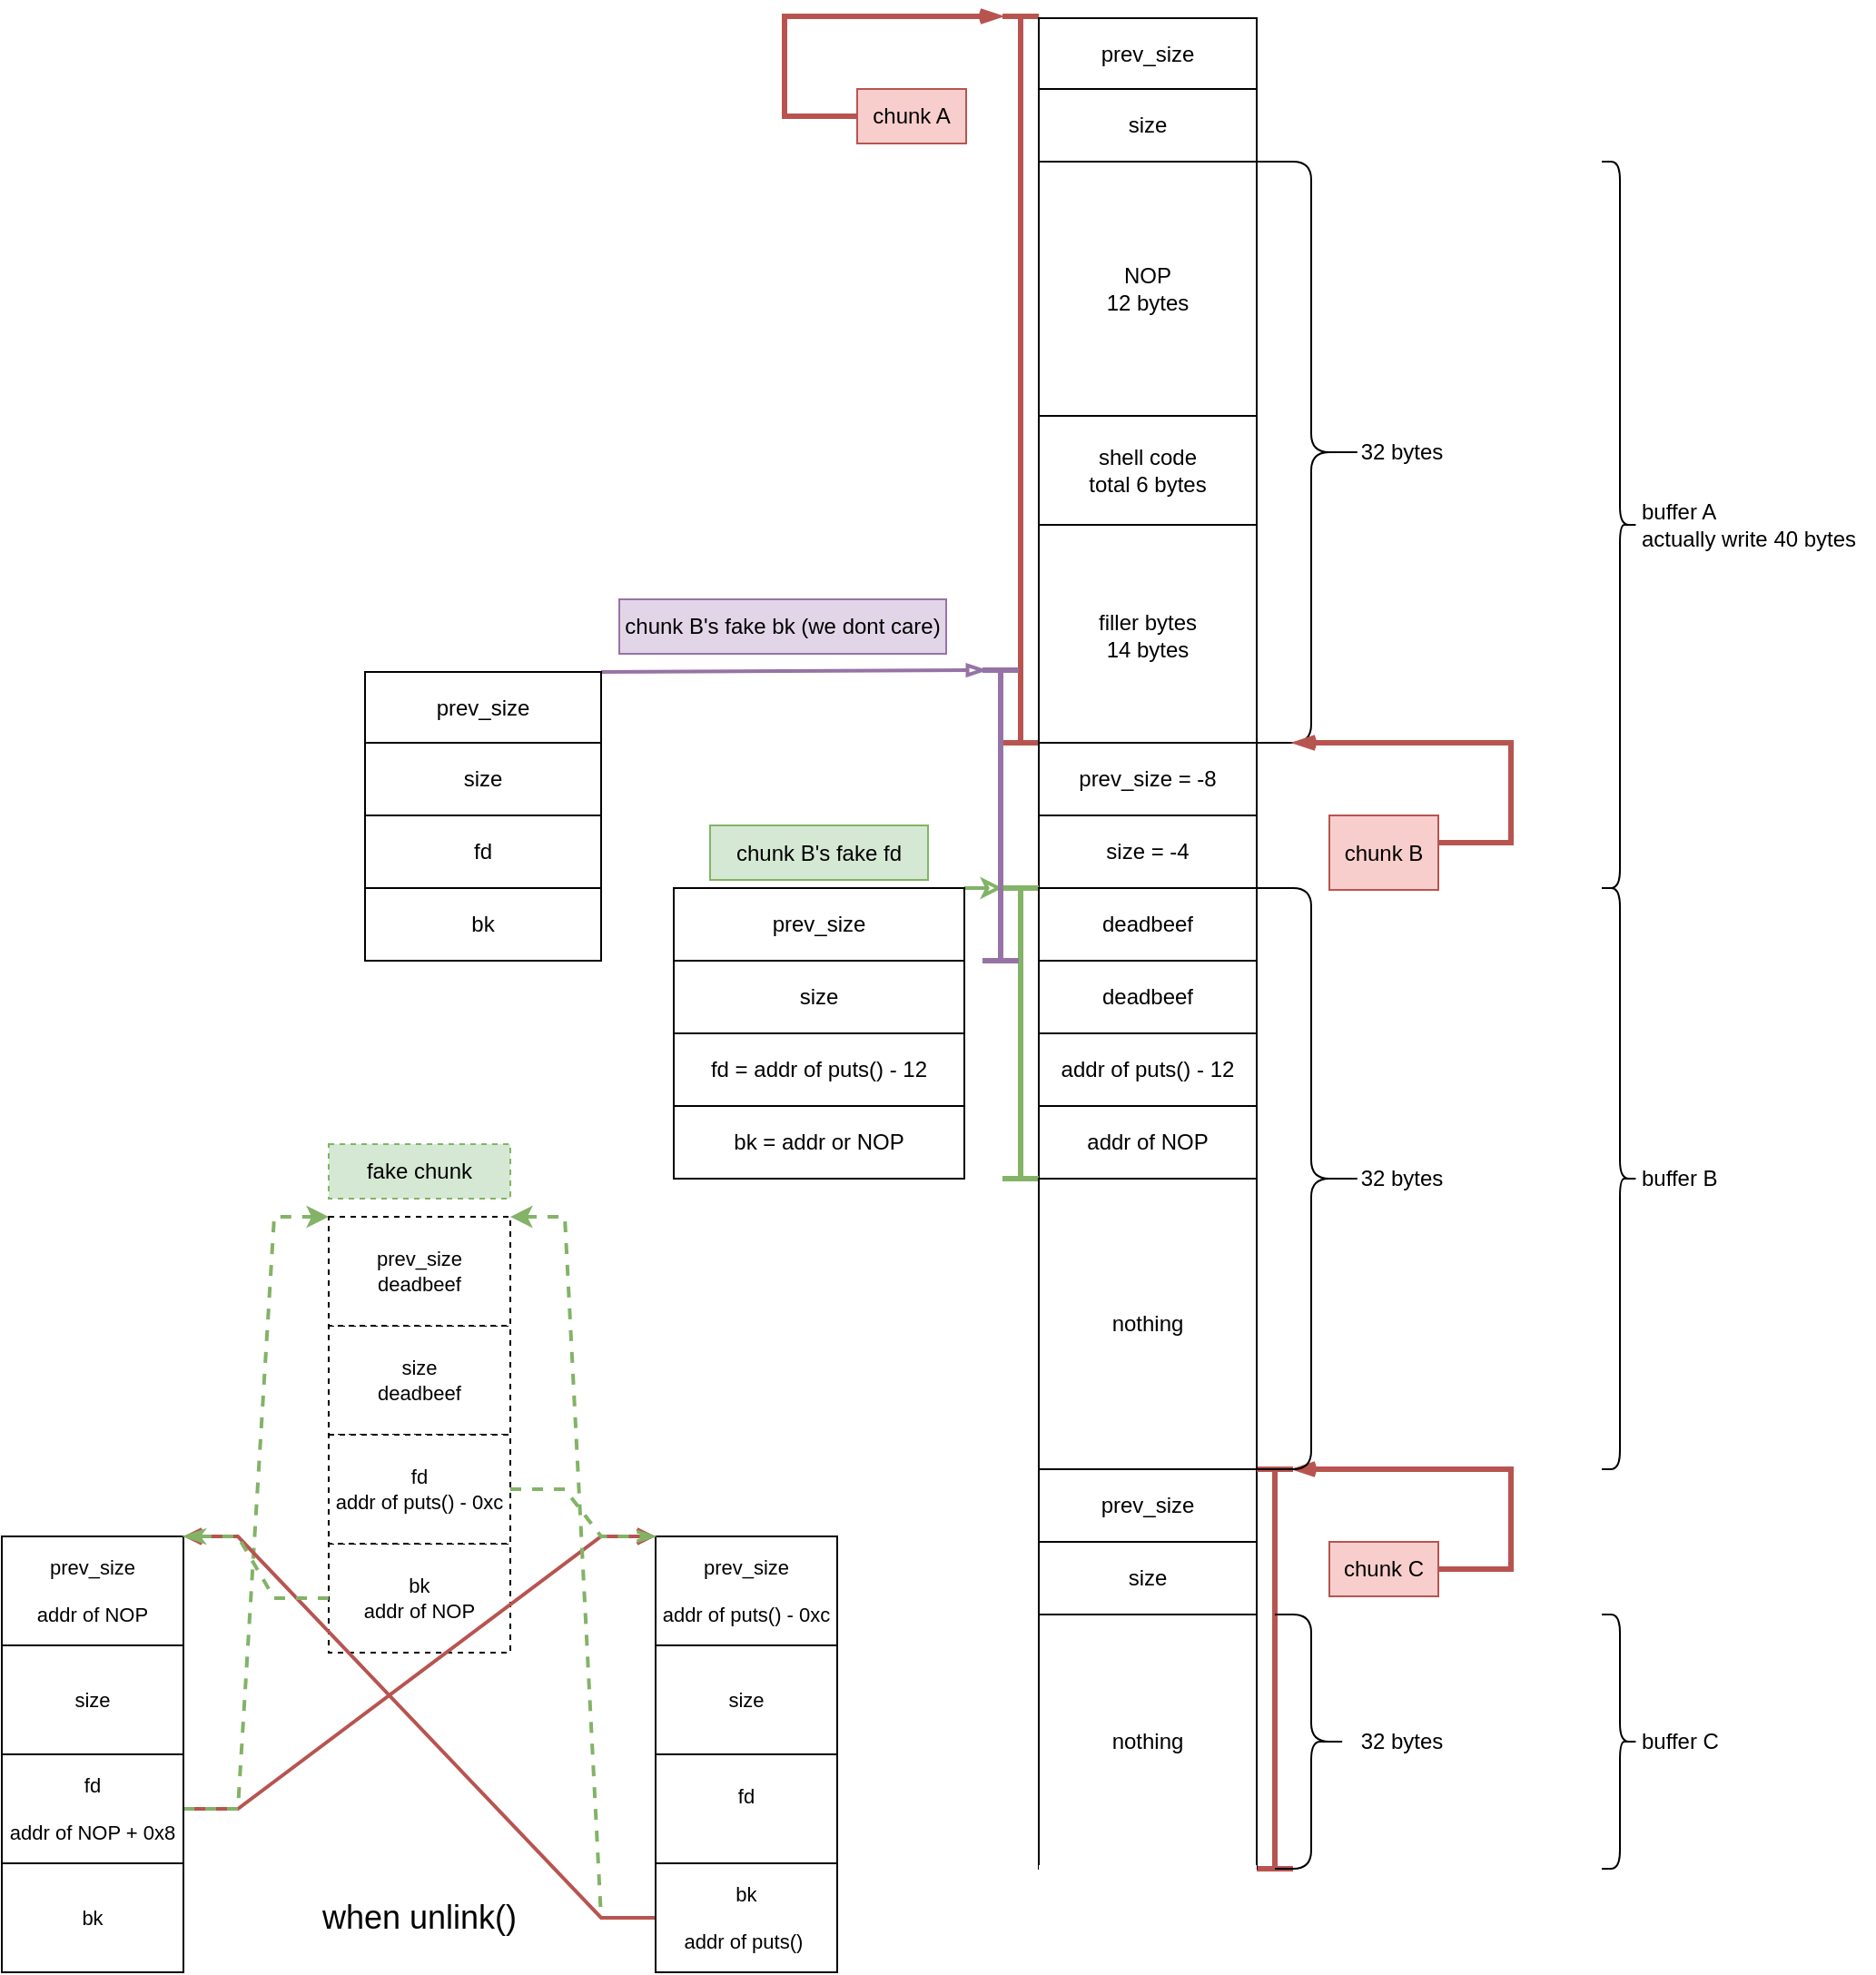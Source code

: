<mxfile version="17.4.6" pages="2"><diagram id="9m9pWsRvkve3vRoIh5zU" name="Page-1"><mxGraphModel dx="2012" dy="706" grid="1" gridSize="10" guides="1" tooltips="1" connect="1" arrows="1" fold="1" page="1" pageScale="1" pageWidth="413" pageHeight="583" math="0" shadow="0"><root><mxCell id="0"/><mxCell id="1" parent="0"/><mxCell id="pYeIaK-XiHrnyq0rJCNi-112" value="bk = addr or NOP" style="rounded=0;whiteSpace=wrap;html=1;" parent="1" vertex="1"><mxGeometry x="-360" y="639" width="160" height="40" as="geometry"/></mxCell><mxCell id="pYeIaK-XiHrnyq0rJCNi-107" value="size" style="rounded=0;whiteSpace=wrap;html=1;" parent="1" vertex="1"><mxGeometry x="-360" y="559" width="160" height="40" as="geometry"/></mxCell><mxCell id="pYeIaK-XiHrnyq0rJCNi-108" value="fd = addr of puts() - 12" style="rounded=0;whiteSpace=wrap;html=1;" parent="1" vertex="1"><mxGeometry x="-360" y="599" width="160" height="40" as="geometry"/></mxCell><mxCell id="pYeIaK-XiHrnyq0rJCNi-86" value="" style="shape=crossbar;whiteSpace=wrap;html=1;rounded=1;direction=south;strokeWidth=3;fillColor=#f8cecc;strokeColor=#b85450;" parent="1" vertex="1"><mxGeometry x="-179" y="39" width="20" height="400" as="geometry"/></mxCell><mxCell id="pYeIaK-XiHrnyq0rJCNi-25" value="size = -4" style="rounded=0;whiteSpace=wrap;html=1;" parent="1" vertex="1"><mxGeometry x="-159" y="479" width="120" height="40" as="geometry"/></mxCell><mxCell id="pYeIaK-XiHrnyq0rJCNi-27" value="addr&amp;nbsp;of puts() - 12" style="rounded=0;whiteSpace=wrap;html=1;" parent="1" vertex="1"><mxGeometry x="-159" y="599" width="120" height="40" as="geometry"/></mxCell><mxCell id="pYeIaK-XiHrnyq0rJCNi-28" value="addr of NOP" style="rounded=0;whiteSpace=wrap;html=1;" parent="1" vertex="1"><mxGeometry x="-159" y="639" width="120" height="40" as="geometry"/></mxCell><mxCell id="pYeIaK-XiHrnyq0rJCNi-33" value="prev_size" style="rounded=0;whiteSpace=wrap;html=1;" parent="1" vertex="1"><mxGeometry x="-159" y="40" width="120" height="39" as="geometry"/></mxCell><mxCell id="pYeIaK-XiHrnyq0rJCNi-34" value="size" style="rounded=0;whiteSpace=wrap;html=1;" parent="1" vertex="1"><mxGeometry x="-159" y="79" width="120" height="40" as="geometry"/></mxCell><mxCell id="pYeIaK-XiHrnyq0rJCNi-35" value="NOP&lt;br&gt;12 bytes" style="rounded=0;whiteSpace=wrap;html=1;" parent="1" vertex="1"><mxGeometry x="-159" y="119" width="120" height="140" as="geometry"/></mxCell><mxCell id="pYeIaK-XiHrnyq0rJCNi-36" value="shell code&lt;br&gt;total 6 bytes" style="rounded=0;whiteSpace=wrap;html=1;" parent="1" vertex="1"><mxGeometry x="-159" y="259" width="120" height="60" as="geometry"/></mxCell><mxCell id="pYeIaK-XiHrnyq0rJCNi-37" value="filler bytes&lt;br&gt;14 bytes" style="rounded=0;whiteSpace=wrap;html=1;" parent="1" vertex="1"><mxGeometry x="-159" y="319" width="120" height="121" as="geometry"/></mxCell><mxCell id="pYeIaK-XiHrnyq0rJCNi-41" value="" style="shape=curlyBracket;whiteSpace=wrap;html=1;rounded=1;flipV=0;flipH=1;" parent="1" vertex="1"><mxGeometry x="-39" y="119" width="60" height="320" as="geometry"/></mxCell><mxCell id="pYeIaK-XiHrnyq0rJCNi-42" value="32 bytes" style="text;html=1;strokeColor=none;fillColor=none;align=center;verticalAlign=middle;whiteSpace=wrap;rounded=0;" parent="1" vertex="1"><mxGeometry x="11" y="264" width="60" height="30" as="geometry"/></mxCell><mxCell id="pYeIaK-XiHrnyq0rJCNi-48" value="prev_size" style="rounded=0;whiteSpace=wrap;html=1;" parent="1" vertex="1"><mxGeometry x="-159" y="839" width="120" height="40" as="geometry"/></mxCell><mxCell id="pYeIaK-XiHrnyq0rJCNi-49" value="size" style="rounded=0;whiteSpace=wrap;html=1;" parent="1" vertex="1"><mxGeometry x="-159" y="879" width="120" height="40" as="geometry"/></mxCell><mxCell id="pYeIaK-XiHrnyq0rJCNi-62" value="chunk A" style="text;html=1;strokeColor=#b85450;fillColor=#f8cecc;align=center;verticalAlign=middle;whiteSpace=wrap;rounded=0;" parent="1" vertex="1"><mxGeometry x="-259" y="79" width="60" height="30" as="geometry"/></mxCell><mxCell id="pYeIaK-XiHrnyq0rJCNi-76" value="prev_size = -8" style="rounded=0;whiteSpace=wrap;html=1;" parent="1" vertex="1"><mxGeometry x="-159" y="439" width="120" height="40" as="geometry"/></mxCell><mxCell id="pYeIaK-XiHrnyq0rJCNi-121" value="" style="shape=crossbar;whiteSpace=wrap;html=1;rounded=1;direction=south;strokeWidth=3;fillColor=#f8cecc;strokeColor=#b85450;" parent="1" vertex="1"><mxGeometry x="-39" y="839" width="20" height="220" as="geometry"/></mxCell><mxCell id="pYeIaK-XiHrnyq0rJCNi-258" style="edgeStyle=none;rounded=0;orthogonalLoop=1;jettySize=auto;html=1;exitX=1;exitY=0;exitDx=0;exitDy=0;entryX=0;entryY=1;entryDx=0;entryDy=0;entryPerimeter=0;fontSize=15;endArrow=classic;endFill=0;strokeColor=#82b366;strokeWidth=2;fillColor=#d5e8d4;" parent="1" source="pYeIaK-XiHrnyq0rJCNi-111" target="pYeIaK-XiHrnyq0rJCNi-91" edge="1"><mxGeometry relative="1" as="geometry"/></mxCell><mxCell id="pYeIaK-XiHrnyq0rJCNi-111" value="prev_size" style="rounded=0;whiteSpace=wrap;html=1;" parent="1" vertex="1"><mxGeometry x="-360" y="519" width="160" height="40" as="geometry"/></mxCell><mxCell id="pYeIaK-XiHrnyq0rJCNi-150" style="edgeStyle=orthogonalEdgeStyle;rounded=0;orthogonalLoop=1;jettySize=auto;html=1;endArrow=openThin;endFill=0;strokeWidth=3;exitX=0;exitY=0.5;exitDx=0;exitDy=0;fillColor=#f8cecc;strokeColor=#b85450;" parent="1" source="pYeIaK-XiHrnyq0rJCNi-62" edge="1"><mxGeometry relative="1" as="geometry"><mxPoint x="-259" y="104" as="sourcePoint"/><mxPoint x="-179" y="39" as="targetPoint"/><Array as="points"><mxPoint x="-299" y="94"/><mxPoint x="-299" y="39"/></Array></mxGeometry></mxCell><mxCell id="pYeIaK-XiHrnyq0rJCNi-154" value="chunk C" style="text;html=1;strokeColor=#b85450;fillColor=#f8cecc;align=center;verticalAlign=middle;whiteSpace=wrap;rounded=0;" parent="1" vertex="1"><mxGeometry x="1" y="879" width="60" height="30" as="geometry"/></mxCell><mxCell id="pYeIaK-XiHrnyq0rJCNi-162" value="chunk B" style="text;html=1;strokeColor=#b85450;fillColor=#f8cecc;align=center;verticalAlign=middle;whiteSpace=wrap;rounded=0;" parent="1" vertex="1"><mxGeometry x="1" y="479" width="60" height="41" as="geometry"/></mxCell><mxCell id="pYeIaK-XiHrnyq0rJCNi-165" style="edgeStyle=orthogonalEdgeStyle;rounded=0;orthogonalLoop=1;jettySize=auto;html=1;endArrow=openThin;endFill=0;strokeWidth=3;exitX=0;exitY=0.5;exitDx=0;exitDy=0;fillColor=#f8cecc;strokeColor=#b85450;" parent="1" edge="1"><mxGeometry relative="1" as="geometry"><mxPoint x="61.0" y="494" as="sourcePoint"/><mxPoint x="-19.0" y="439" as="targetPoint"/><Array as="points"><mxPoint x="101" y="494"/><mxPoint x="101" y="439"/></Array></mxGeometry></mxCell><mxCell id="pYeIaK-XiHrnyq0rJCNi-166" style="edgeStyle=orthogonalEdgeStyle;rounded=0;orthogonalLoop=1;jettySize=auto;html=1;endArrow=openThin;endFill=0;strokeWidth=3;exitX=0;exitY=0.5;exitDx=0;exitDy=0;fillColor=#f8cecc;strokeColor=#b85450;" parent="1" edge="1"><mxGeometry relative="1" as="geometry"><mxPoint x="61.0" y="894" as="sourcePoint"/><mxPoint x="-19.0" y="839" as="targetPoint"/><Array as="points"><mxPoint x="101" y="894"/><mxPoint x="101" y="839"/></Array></mxGeometry></mxCell><mxCell id="pYeIaK-XiHrnyq0rJCNi-91" value="" style="shape=crossbar;whiteSpace=wrap;html=1;rounded=1;direction=south;strokeWidth=3;fillColor=#d5e8d4;strokeColor=#82b366;" parent="1" vertex="1"><mxGeometry x="-179" y="519" width="20" height="160" as="geometry"/></mxCell><mxCell id="pYeIaK-XiHrnyq0rJCNi-188" value="" style="shape=curlyBracket;whiteSpace=wrap;html=1;rounded=1;flipH=1;strokeWidth=1;fillColor=none;" parent="1" vertex="1"><mxGeometry x="151" y="119" width="20" height="400" as="geometry"/></mxCell><mxCell id="pYeIaK-XiHrnyq0rJCNi-189" value="buffer A&amp;nbsp;&lt;br&gt;actually write 40 bytes" style="text;html=1;strokeColor=none;fillColor=none;align=left;verticalAlign=middle;whiteSpace=wrap;rounded=0;" parent="1" vertex="1"><mxGeometry x="171" y="304" width="130" height="30" as="geometry"/></mxCell><mxCell id="pYeIaK-XiHrnyq0rJCNi-190" value="" style="shape=curlyBracket;whiteSpace=wrap;html=1;rounded=1;flipH=1;strokeWidth=1;fillColor=none;" parent="1" vertex="1"><mxGeometry x="151" y="519" width="20" height="320" as="geometry"/></mxCell><mxCell id="pYeIaK-XiHrnyq0rJCNi-191" value="nothing" style="rounded=0;whiteSpace=wrap;html=1;strokeWidth=1;fillColor=none;" parent="1" vertex="1"><mxGeometry x="-159" y="679" width="120" height="160" as="geometry"/></mxCell><mxCell id="pYeIaK-XiHrnyq0rJCNi-193" value="nothing" style="rounded=0;whiteSpace=wrap;html=1;strokeWidth=1;fillColor=none;" parent="1" vertex="1"><mxGeometry x="-159" y="919" width="120" height="140" as="geometry"/></mxCell><mxCell id="pYeIaK-XiHrnyq0rJCNi-194" value="" style="endArrow=none;html=1;rounded=0;strokeWidth=4;strokeColor=#FFFFFF;" parent="1" edge="1"><mxGeometry width="50" height="50" relative="1" as="geometry"><mxPoint x="-159" y="1059" as="sourcePoint"/><mxPoint x="-39" y="1059" as="targetPoint"/></mxGeometry></mxCell><mxCell id="pYeIaK-XiHrnyq0rJCNi-196" value="" style="shape=curlyBracket;whiteSpace=wrap;html=1;rounded=1;flipV=0;flipH=1;" parent="1" vertex="1"><mxGeometry x="-39" y="519" width="60" height="320" as="geometry"/></mxCell><mxCell id="pYeIaK-XiHrnyq0rJCNi-197" value="32 bytes" style="text;html=1;strokeColor=none;fillColor=none;align=center;verticalAlign=middle;whiteSpace=wrap;rounded=0;" parent="1" vertex="1"><mxGeometry x="11" y="664" width="60" height="30" as="geometry"/></mxCell><mxCell id="pYeIaK-XiHrnyq0rJCNi-199" value="buffer B" style="text;html=1;strokeColor=none;fillColor=none;align=left;verticalAlign=middle;whiteSpace=wrap;rounded=0;" parent="1" vertex="1"><mxGeometry x="171" y="664" width="60" height="30" as="geometry"/></mxCell><mxCell id="pYeIaK-XiHrnyq0rJCNi-200" value="" style="shape=curlyBracket;whiteSpace=wrap;html=1;rounded=1;flipH=1;strokeWidth=1;fillColor=none;" parent="1" vertex="1"><mxGeometry x="151" y="919" width="20" height="140" as="geometry"/></mxCell><mxCell id="pYeIaK-XiHrnyq0rJCNi-201" value="buffer C" style="text;html=1;strokeColor=none;fillColor=none;align=left;verticalAlign=middle;whiteSpace=wrap;rounded=0;" parent="1" vertex="1"><mxGeometry x="171" y="974" width="60" height="30" as="geometry"/></mxCell><mxCell id="pYeIaK-XiHrnyq0rJCNi-202" value="" style="shape=curlyBracket;whiteSpace=wrap;html=1;rounded=1;flipV=0;flipH=1;" parent="1" vertex="1"><mxGeometry x="-29" y="919" width="40" height="140" as="geometry"/></mxCell><mxCell id="pYeIaK-XiHrnyq0rJCNi-203" value="32 bytes" style="text;html=1;strokeColor=none;fillColor=none;align=center;verticalAlign=middle;whiteSpace=wrap;rounded=0;" parent="1" vertex="1"><mxGeometry x="11" y="974" width="60" height="30" as="geometry"/></mxCell><mxCell id="5ZxE1lG1ElRnpCLZUP2i-3" value="bk&lt;br style=&quot;font-size: 11px&quot;&gt;addr of NOP" style="rounded=0;whiteSpace=wrap;html=1;dashed=1;fontSize=11;" parent="1" vertex="1"><mxGeometry x="-550" y="880" width="100" height="60" as="geometry"/></mxCell><mxCell id="5ZxE1lG1ElRnpCLZUP2i-4" value="size&lt;br style=&quot;font-size: 11px&quot;&gt;deadbeef" style="rounded=0;whiteSpace=wrap;html=1;dashed=1;fontSize=11;" parent="1" vertex="1"><mxGeometry x="-550" y="760" width="100" height="60" as="geometry"/></mxCell><mxCell id="5ZxE1lG1ElRnpCLZUP2i-5" value="fd&lt;br style=&quot;font-size: 11px&quot;&gt;addr of puts() - 0xc" style="rounded=0;whiteSpace=wrap;html=1;dashed=1;fontSize=11;" parent="1" vertex="1"><mxGeometry x="-550" y="820" width="100" height="60" as="geometry"/></mxCell><mxCell id="5ZxE1lG1ElRnpCLZUP2i-6" value="prev_size&lt;br style=&quot;font-size: 11px&quot;&gt;deadbeef" style="rounded=0;whiteSpace=wrap;html=1;dashed=1;fontSize=11;" parent="1" vertex="1"><mxGeometry x="-550" y="700" width="100" height="60" as="geometry"/></mxCell><mxCell id="5ZxE1lG1ElRnpCLZUP2i-7" value="fake chunk" style="text;html=1;strokeColor=#82b366;fillColor=#d5e8d4;align=center;verticalAlign=middle;whiteSpace=wrap;rounded=0;dashed=1;" parent="1" vertex="1"><mxGeometry x="-550" y="660" width="100" height="30" as="geometry"/></mxCell><mxCell id="5ZxE1lG1ElRnpCLZUP2i-17" value="bk" style="rounded=0;whiteSpace=wrap;html=1;fontSize=11;" parent="1" vertex="1"><mxGeometry x="-730" y="1056" width="100" height="60" as="geometry"/></mxCell><mxCell id="5ZxE1lG1ElRnpCLZUP2i-18" value="size" style="rounded=0;whiteSpace=wrap;html=1;fontSize=11;" parent="1" vertex="1"><mxGeometry x="-730" y="936" width="100" height="60" as="geometry"/></mxCell><mxCell id="PRvdS5CKyoLjTDOZ2e4h-7" style="edgeStyle=entityRelationEdgeStyle;rounded=0;orthogonalLoop=1;jettySize=auto;html=1;exitX=1;exitY=0.5;exitDx=0;exitDy=0;entryX=0;entryY=0;entryDx=0;entryDy=0;fillColor=#f8cecc;strokeColor=#b85450;strokeWidth=2;fontSize=11;endArrow=open;endFill=0;" parent="1" source="5ZxE1lG1ElRnpCLZUP2i-19" target="PRvdS5CKyoLjTDOZ2e4h-4" edge="1"><mxGeometry relative="1" as="geometry"/></mxCell><mxCell id="PRvdS5CKyoLjTDOZ2e4h-11" style="edgeStyle=entityRelationEdgeStyle;rounded=0;orthogonalLoop=1;jettySize=auto;html=1;exitX=1;exitY=0.5;exitDx=0;exitDy=0;entryX=0;entryY=0;entryDx=0;entryDy=0;dashed=1;fillColor=#d5e8d4;strokeColor=#82b366;strokeWidth=2;" parent="1" source="5ZxE1lG1ElRnpCLZUP2i-19" target="5ZxE1lG1ElRnpCLZUP2i-6" edge="1"><mxGeometry relative="1" as="geometry"/></mxCell><mxCell id="5ZxE1lG1ElRnpCLZUP2i-19" value="fd&lt;br style=&quot;font-size: 11px&quot;&gt;&lt;br style=&quot;font-size: 11px&quot;&gt;addr of NOP + 0x8" style="rounded=0;whiteSpace=wrap;html=1;fontSize=11;" parent="1" vertex="1"><mxGeometry x="-730" y="996" width="100" height="60" as="geometry"/></mxCell><mxCell id="5ZxE1lG1ElRnpCLZUP2i-32" value="deadbeef" style="rounded=0;whiteSpace=wrap;html=1;" parent="1" vertex="1"><mxGeometry x="-159" y="519" width="120" height="40" as="geometry"/></mxCell><mxCell id="5ZxE1lG1ElRnpCLZUP2i-33" value="deadbeef" style="rounded=0;whiteSpace=wrap;html=1;" parent="1" vertex="1"><mxGeometry x="-159" y="559" width="120" height="40" as="geometry"/></mxCell><mxCell id="5ZxE1lG1ElRnpCLZUP2i-71" value="" style="shape=crossbar;whiteSpace=wrap;html=1;rounded=1;direction=south;strokeWidth=3;fillColor=#e1d5e7;strokeColor=#9673a6;" parent="1" vertex="1"><mxGeometry x="-190" y="399" width="20" height="160" as="geometry"/></mxCell><mxCell id="5ZxE1lG1ElRnpCLZUP2i-72" value="chunk B's fake bk (we dont care)" style="text;html=1;strokeColor=#9673a6;fillColor=#e1d5e7;align=center;verticalAlign=middle;whiteSpace=wrap;rounded=0;" parent="1" vertex="1"><mxGeometry x="-390" y="360" width="180" height="30" as="geometry"/></mxCell><mxCell id="5ZxE1lG1ElRnpCLZUP2i-73" style="edgeStyle=none;rounded=0;orthogonalLoop=1;jettySize=auto;html=1;exitX=1;exitY=0;exitDx=0;exitDy=0;fontSize=15;endArrow=blockThin;endFill=0;strokeColor=#9673a6;strokeWidth=2;fillColor=#e1d5e7;entryX=0;entryY=1;entryDx=0;entryDy=0;entryPerimeter=0;" parent="1" source="5ZxE1lG1ElRnpCLZUP2i-77" edge="1"><mxGeometry relative="1" as="geometry"><mxPoint x="-398" y="399" as="sourcePoint"/><mxPoint x="-188" y="399" as="targetPoint"/></mxGeometry></mxCell><mxCell id="5ZxE1lG1ElRnpCLZUP2i-74" value="bk" style="rounded=0;whiteSpace=wrap;html=1;" parent="1" vertex="1"><mxGeometry x="-530" y="519" width="130" height="40" as="geometry"/></mxCell><mxCell id="5ZxE1lG1ElRnpCLZUP2i-75" value="size" style="rounded=0;whiteSpace=wrap;html=1;" parent="1" vertex="1"><mxGeometry x="-530" y="439" width="130" height="40" as="geometry"/></mxCell><mxCell id="5ZxE1lG1ElRnpCLZUP2i-76" value="fd" style="rounded=0;whiteSpace=wrap;html=1;" parent="1" vertex="1"><mxGeometry x="-530" y="479" width="130" height="40" as="geometry"/></mxCell><mxCell id="5ZxE1lG1ElRnpCLZUP2i-77" value="prev_size" style="rounded=0;whiteSpace=wrap;html=1;" parent="1" vertex="1"><mxGeometry x="-530" y="400" width="130" height="39" as="geometry"/></mxCell><mxCell id="5ZxE1lG1ElRnpCLZUP2i-78" value="chunk B's fake fd" style="text;html=1;strokeColor=#82b366;fillColor=#d5e8d4;align=center;verticalAlign=middle;whiteSpace=wrap;rounded=0;" parent="1" vertex="1"><mxGeometry x="-340" y="484.5" width="120" height="30" as="geometry"/></mxCell><mxCell id="PRvdS5CKyoLjTDOZ2e4h-14" style="edgeStyle=entityRelationEdgeStyle;rounded=0;orthogonalLoop=1;jettySize=auto;html=1;exitX=0;exitY=0.5;exitDx=0;exitDy=0;entryX=1;entryY=0;entryDx=0;entryDy=0;dashed=1;fillColor=#d5e8d4;strokeColor=#82b366;strokeWidth=2;" parent="1" source="PRvdS5CKyoLjTDOZ2e4h-1" target="5ZxE1lG1ElRnpCLZUP2i-6" edge="1"><mxGeometry relative="1" as="geometry"/></mxCell><mxCell id="PRvdS5CKyoLjTDOZ2e4h-15" style="edgeStyle=entityRelationEdgeStyle;rounded=0;orthogonalLoop=1;jettySize=auto;html=1;exitX=0;exitY=0.5;exitDx=0;exitDy=0;entryX=1;entryY=0;entryDx=0;entryDy=0;fillColor=#f8cecc;strokeColor=#b85450;strokeWidth=2;fontSize=11;endArrow=open;endFill=0;" parent="1" source="PRvdS5CKyoLjTDOZ2e4h-1" target="PRvdS5CKyoLjTDOZ2e4h-5" edge="1"><mxGeometry relative="1" as="geometry"/></mxCell><mxCell id="PRvdS5CKyoLjTDOZ2e4h-1" value="bk&lt;br&gt;&lt;br&gt;addr of puts()&amp;nbsp;" style="rounded=0;whiteSpace=wrap;html=1;fontSize=11;" parent="1" vertex="1"><mxGeometry x="-370" y="1056" width="100" height="60" as="geometry"/></mxCell><mxCell id="PRvdS5CKyoLjTDOZ2e4h-2" value="size" style="rounded=0;whiteSpace=wrap;html=1;fontSize=11;" parent="1" vertex="1"><mxGeometry x="-370" y="936" width="100" height="60" as="geometry"/></mxCell><mxCell id="PRvdS5CKyoLjTDOZ2e4h-3" value="fd&lt;br style=&quot;font-size: 11px;&quot;&gt;&lt;br style=&quot;font-size: 11px;&quot;&gt;" style="rounded=0;whiteSpace=wrap;html=1;fontSize=11;" parent="1" vertex="1"><mxGeometry x="-370" y="996" width="100" height="60" as="geometry"/></mxCell><mxCell id="PRvdS5CKyoLjTDOZ2e4h-4" value="prev_size&lt;br style=&quot;font-size: 11px;&quot;&gt;&lt;br style=&quot;font-size: 11px;&quot;&gt;addr of puts() - 0xc" style="rounded=0;whiteSpace=wrap;html=1;fontSize=11;" parent="1" vertex="1"><mxGeometry x="-370" y="876" width="100" height="60" as="geometry"/></mxCell><mxCell id="PRvdS5CKyoLjTDOZ2e4h-5" value="prev_size&lt;br style=&quot;font-size: 11px;&quot;&gt;&lt;br style=&quot;font-size: 11px;&quot;&gt;addr of NOP" style="rounded=0;whiteSpace=wrap;html=1;fontSize=11;" parent="1" vertex="1"><mxGeometry x="-730" y="876" width="100" height="60" as="geometry"/></mxCell><mxCell id="PRvdS5CKyoLjTDOZ2e4h-9" style="edgeStyle=entityRelationEdgeStyle;rounded=0;orthogonalLoop=1;jettySize=auto;html=1;exitX=0;exitY=0.5;exitDx=0;exitDy=0;entryX=1;entryY=0;entryDx=0;entryDy=0;fontSize=11;fillColor=#d5e8d4;strokeColor=#82b366;strokeWidth=2;dashed=1;endArrow=classicThin;endFill=1;" parent="1" source="5ZxE1lG1ElRnpCLZUP2i-3" target="PRvdS5CKyoLjTDOZ2e4h-5" edge="1"><mxGeometry relative="1" as="geometry"/></mxCell><mxCell id="PRvdS5CKyoLjTDOZ2e4h-12" style="edgeStyle=entityRelationEdgeStyle;rounded=0;orthogonalLoop=1;jettySize=auto;html=1;exitX=1;exitY=0.5;exitDx=0;exitDy=0;entryX=0;entryY=0;entryDx=0;entryDy=0;dashed=1;fontSize=11;fillColor=#d5e8d4;strokeColor=#82b366;strokeWidth=2;endArrow=openThin;endFill=0;" parent="1" source="5ZxE1lG1ElRnpCLZUP2i-5" target="PRvdS5CKyoLjTDOZ2e4h-4" edge="1"><mxGeometry relative="1" as="geometry"/></mxCell><mxCell id="PRvdS5CKyoLjTDOZ2e4h-16" value="when unlink()" style="text;html=1;strokeColor=none;fillColor=none;align=center;verticalAlign=middle;whiteSpace=wrap;rounded=0;dashed=1;fontSize=18;" parent="1" vertex="1"><mxGeometry x="-565" y="1071" width="130" height="30" as="geometry"/></mxCell></root></mxGraphModel></diagram><diagram id="Yspwrotni0tyzMKoO_N9" name="Page-2"><mxGraphModel dx="1186" dy="1289" grid="1" gridSize="10" guides="1" tooltips="1" connect="1" arrows="1" fold="1" page="1" pageScale="1" pageWidth="413" pageHeight="583" math="0" shadow="0"><root><mxCell id="0"/><mxCell id="1" parent="0"/><mxCell id="0WBwBi_cfhkE2bQIsW7t-39" value="" style="shape=curlyBracket;whiteSpace=wrap;html=1;rounded=1;flipH=1;fontSize=12;direction=north;fillColor=#dae8fc;strokeColor=#6c8ebf;strokeWidth=2;fontFamily=Verdana;" parent="1" vertex="1"><mxGeometry x="365" y="162" width="215" height="50" as="geometry"/></mxCell><mxCell id="0WBwBi_cfhkE2bQIsW7t-52" value="" style="rounded=0;whiteSpace=wrap;html=1;fontSize=14;strokeWidth=1;fillColor=#d5e8d4;strokeColor=#82b366;fontFamily=Verdana;" parent="1" vertex="1"><mxGeometry x="140" y="240" width="160" height="100" as="geometry"/></mxCell><mxCell id="9HTQS086OnwI19CgNo5d-1" value="prev_size&lt;br&gt;" style="rounded=0;whiteSpace=wrap;html=1;fontFamily=Verdana;" parent="1" vertex="1"><mxGeometry x="80" y="80" width="60" height="80" as="geometry"/></mxCell><mxCell id="34d0eVNFl81TpjWutXfh-1" value="size" style="rounded=0;whiteSpace=wrap;html=1;fontFamily=Verdana;" parent="1" vertex="1"><mxGeometry x="140" y="80" width="60" height="80" as="geometry"/></mxCell><mxCell id="34d0eVNFl81TpjWutXfh-2" value="shellcode&lt;br&gt;&lt;br&gt;6 bytes" style="rounded=0;whiteSpace=wrap;html=1;fontFamily=Verdana;" parent="1" vertex="1"><mxGeometry x="260" y="80" width="60" height="80" as="geometry"/></mxCell><mxCell id="34d0eVNFl81TpjWutXfh-5" value="filler bytes&lt;br&gt;&lt;br&gt;14 bytes" style="shape=partialRectangle;whiteSpace=wrap;html=1;top=0;bottom=0;fillColor=none;direction=south;dashed=1;fontFamily=Verdana;" parent="1" vertex="1"><mxGeometry x="320" y="80" width="80" height="80" as="geometry"/></mxCell><mxCell id="NvZMfKqbIiuxUj_3qRwL-1" value="prev_size&lt;br&gt;= -8&lt;br&gt;&lt;br&gt;4 bytes" style="rounded=0;whiteSpace=wrap;html=1;fontFamily=Verdana;" parent="1" vertex="1"><mxGeometry x="400" y="80" width="60" height="80" as="geometry"/></mxCell><mxCell id="NvZMfKqbIiuxUj_3qRwL-2" value="size&lt;br&gt;= -4&lt;br&gt;&lt;br&gt;4 bytes" style="rounded=0;whiteSpace=wrap;html=1;fontFamily=Verdana;" parent="1" vertex="1"><mxGeometry x="460" y="80" width="60" height="80" as="geometry"/></mxCell><mxCell id="0WBwBi_cfhkE2bQIsW7t-2" value="&lt;span style=&quot;&quot;&gt;addr&amp;nbsp;of puts() - 12&lt;br&gt;&lt;br&gt;4 bytes&lt;br&gt;&lt;/span&gt;" style="rounded=0;whiteSpace=wrap;html=1;fontFamily=Verdana;" parent="1" vertex="1"><mxGeometry x="640" y="80" width="60" height="80" as="geometry"/></mxCell><mxCell id="0WBwBi_cfhkE2bQIsW7t-3" value="&lt;font style=&quot;font-size: 12px&quot;&gt;&lt;font style=&quot;font-size: 12px&quot;&gt;addr&amp;nbsp;of&lt;/font&gt;&lt;br&gt;&lt;font style=&quot;font-size: 12px&quot;&gt;shellcode&lt;br&gt;&lt;/font&gt;&lt;/font&gt;&lt;font&gt;&lt;br&gt;4 bytes&lt;br&gt;&lt;/font&gt;" style="rounded=0;whiteSpace=wrap;html=1;fontFamily=Verdana;" parent="1" vertex="1"><mxGeometry x="700" y="80" width="60" height="80" as="geometry"/></mxCell><mxCell id="0WBwBi_cfhkE2bQIsW7t-9" value="real chunk A" style="rounded=0;whiteSpace=wrap;html=1;dashed=1;fillColor=#f8cecc;strokeColor=#b85450;fontFamily=Verdana;" parent="1" vertex="1"><mxGeometry x="230" y="20" width="80" height="30" as="geometry"/></mxCell><mxCell id="0WBwBi_cfhkE2bQIsW7t-12" value="real chunk B" style="rounded=0;whiteSpace=wrap;html=1;dashed=1;fillColor=#f8cecc;strokeColor=#b85450;fontFamily=Verdana;" parent="1" vertex="1"><mxGeometry x="580" y="20" width="80" height="30" as="geometry"/></mxCell><mxCell id="0WBwBi_cfhkE2bQIsW7t-13" value="" style="shape=curlyBracket;whiteSpace=wrap;html=1;rounded=1;flipH=1;direction=south;fillColor=#f8cecc;strokeColor=#b85450;strokeWidth=2;fontFamily=Verdana;" parent="1" vertex="1"><mxGeometry x="80" y="50" width="320" height="30" as="geometry"/></mxCell><mxCell id="0WBwBi_cfhkE2bQIsW7t-14" value="" style="shape=curlyBracket;whiteSpace=wrap;html=1;rounded=1;flipH=1;direction=south;strokeWidth=2;fillColor=#f8cecc;strokeColor=#b85450;fontFamily=Verdana;" parent="1" vertex="1"><mxGeometry x="400" y="50" width="440" height="30" as="geometry"/></mxCell><mxCell id="0WBwBi_cfhkE2bQIsW7t-15" value="" style="shape=curlyBracket;whiteSpace=wrap;html=1;rounded=1;flipH=1;rotation=-90;size=0.5;fillColor=#ffe6cc;strokeColor=#d79b00;fontFamily=Verdana;" parent="1" vertex="1"><mxGeometry x="290.63" y="-29.37" width="17.5" height="201.25" as="geometry"/></mxCell><mxCell id="0WBwBi_cfhkE2bQIsW7t-17" value="32 bytes" style="text;html=1;strokeColor=#d79b00;fillColor=#ffe6cc;align=center;verticalAlign=middle;whiteSpace=wrap;rounded=0;fontSize=9;fontFamily=Verdana;" parent="1" vertex="1"><mxGeometry x="305" y="40" width="50" height="20" as="geometry"/></mxCell><mxCell id="0WBwBi_cfhkE2bQIsW7t-19" value="" style="shape=curlyBracket;whiteSpace=wrap;html=1;rounded=1;flipH=1;direction=south;fillColor=#ffe6cc;strokeColor=#d79b00;fontFamily=Verdana;" parent="1" vertex="1"><mxGeometry x="520" y="60" width="320" height="20" as="geometry"/></mxCell><mxCell id="0WBwBi_cfhkE2bQIsW7t-20" value="sth..." style="shape=partialRectangle;whiteSpace=wrap;html=1;top=0;bottom=0;fillColor=none;direction=south;dashed=1;fontFamily=Verdana;" parent="1" vertex="1"><mxGeometry x="760" y="80" width="80" height="80" as="geometry"/></mxCell><mxCell id="0WBwBi_cfhkE2bQIsW7t-22" style="edgeStyle=none;rounded=0;orthogonalLoop=1;jettySize=auto;html=1;exitX=0;exitY=0;exitDx=0;exitDy=0;entryX=1;entryY=0;entryDx=0;entryDy=0;endArrow=none;endFill=0;fontFamily=Verdana;" parent="1" source="0WBwBi_cfhkE2bQIsW7t-20" target="0WBwBi_cfhkE2bQIsW7t-20" edge="1"><mxGeometry relative="1" as="geometry"/></mxCell><mxCell id="0WBwBi_cfhkE2bQIsW7t-23" value="" style="shape=curlyBracket;whiteSpace=wrap;html=1;rounded=1;flipH=1;direction=north;fillColor=#d5e8d4;strokeColor=#82b366;strokeWidth=2;fontFamily=Verdana;" parent="1" vertex="1"><mxGeometry x="520" y="282" width="240" height="20" as="geometry"/></mxCell><mxCell id="0WBwBi_cfhkE2bQIsW7t-44" style="edgeStyle=none;rounded=0;orthogonalLoop=1;jettySize=auto;html=1;exitX=0.5;exitY=0;exitDx=0;exitDy=0;entryX=0.25;entryY=1;entryDx=0;entryDy=0;fontSize=9;endArrow=openThin;endFill=0;dashed=1;fontFamily=Verdana;" parent="1" source="0WBwBi_cfhkE2bQIsW7t-24" target="0WBwBi_cfhkE2bQIsW7t-27" edge="1"><mxGeometry relative="1" as="geometry"/></mxCell><mxCell id="0WBwBi_cfhkE2bQIsW7t-24" value="prev_size&lt;br&gt;&lt;br&gt;4 bytes" style="rounded=0;whiteSpace=wrap;html=1;fontFamily=Verdana;" parent="1" vertex="1"><mxGeometry x="520" y="200" width="60" height="80" as="geometry"/></mxCell><mxCell id="0WBwBi_cfhkE2bQIsW7t-45" style="edgeStyle=none;rounded=0;orthogonalLoop=1;jettySize=auto;html=1;exitX=0.5;exitY=0;exitDx=0;exitDy=0;entryX=0.75;entryY=1;entryDx=0;entryDy=0;dashed=1;fontSize=9;endArrow=openThin;endFill=0;fontFamily=Verdana;" parent="1" source="0WBwBi_cfhkE2bQIsW7t-25" target="0WBwBi_cfhkE2bQIsW7t-27" edge="1"><mxGeometry relative="1" as="geometry"/></mxCell><mxCell id="0WBwBi_cfhkE2bQIsW7t-25" value="size&lt;br&gt;&lt;br&gt;4 bytes" style="rounded=0;whiteSpace=wrap;html=1;fontFamily=Verdana;" parent="1" vertex="1"><mxGeometry x="580" y="200" width="60" height="80" as="geometry"/></mxCell><mxCell id="0WBwBi_cfhkE2bQIsW7t-46" style="edgeStyle=none;rounded=0;orthogonalLoop=1;jettySize=auto;html=1;exitX=0.5;exitY=0;exitDx=0;exitDy=0;entryX=0.5;entryY=1;entryDx=0;entryDy=0;dashed=1;fontSize=9;endArrow=openThin;endFill=0;fontFamily=Verdana;" parent="1" source="0WBwBi_cfhkE2bQIsW7t-26" target="0WBwBi_cfhkE2bQIsW7t-2" edge="1"><mxGeometry relative="1" as="geometry"/></mxCell><mxCell id="0WBwBi_cfhkE2bQIsW7t-26" value="fd&lt;br style=&quot;font-size: 10px&quot;&gt;&lt;br style=&quot;font-size: 10px&quot;&gt;&lt;span style=&quot;font-size: 10px;&quot;&gt;addr&amp;nbsp;of puts() - 12&lt;br style=&quot;font-size: 10px&quot;&gt;&lt;/span&gt;&lt;br style=&quot;font-size: 10px&quot;&gt;4 bytes" style="rounded=0;whiteSpace=wrap;html=1;fontSize=10;fontFamily=Verdana;" parent="1" vertex="1"><mxGeometry x="640" y="200" width="60" height="80" as="geometry"/></mxCell><mxCell id="0WBwBi_cfhkE2bQIsW7t-27" value="useless&lt;br&gt;8 bytes&lt;br&gt;&lt;br&gt;fill with &lt;br&gt;deadbeef * 2" style="rounded=0;whiteSpace=wrap;html=1;fontFamily=Verdana;" parent="1" vertex="1"><mxGeometry x="520" y="80" width="120" height="80" as="geometry"/></mxCell><mxCell id="0WBwBi_cfhkE2bQIsW7t-47" style="edgeStyle=none;rounded=0;orthogonalLoop=1;jettySize=auto;html=1;exitX=0.5;exitY=0;exitDx=0;exitDy=0;entryX=0.5;entryY=1;entryDx=0;entryDy=0;dashed=1;fontSize=9;endArrow=openThin;endFill=0;fontFamily=Verdana;" parent="1" source="0WBwBi_cfhkE2bQIsW7t-28" target="0WBwBi_cfhkE2bQIsW7t-3" edge="1"><mxGeometry relative="1" as="geometry"/></mxCell><mxCell id="0WBwBi_cfhkE2bQIsW7t-28" value="&lt;font style=&quot;font-size: 10px&quot;&gt;bk&lt;br style=&quot;font-size: 10px&quot;&gt;&lt;br style=&quot;font-size: 10px&quot;&gt;addr&amp;nbsp;of&lt;/font&gt;&lt;br style=&quot;font-size: 10px&quot;&gt;&lt;font style=&quot;font-size: 10px&quot;&gt;shellcode&lt;br style=&quot;font-size: 10px&quot;&gt;&lt;br style=&quot;font-size: 10px&quot;&gt;4 bytes&lt;/font&gt;" style="rounded=0;whiteSpace=wrap;html=1;fontSize=10;fontFamily=Verdana;" parent="1" vertex="1"><mxGeometry x="700" y="200" width="60" height="80" as="geometry"/></mxCell><mxCell id="0WBwBi_cfhkE2bQIsW7t-33" value="fake chunk P&lt;br&gt;as B's previous chunk" style="rounded=0;whiteSpace=wrap;html=1;dashed=1;fillColor=#d5e8d4;strokeColor=#82b366;fontFamily=Verdana;" parent="1" vertex="1"><mxGeometry x="585" y="302" width="150" height="38" as="geometry"/></mxCell><mxCell id="0WBwBi_cfhkE2bQIsW7t-59" style="edgeStyle=orthogonalEdgeStyle;curved=1;rounded=0;orthogonalLoop=1;jettySize=auto;html=1;exitX=0.5;exitY=1;exitDx=0;exitDy=0;entryX=0.5;entryY=1;entryDx=0;entryDy=0;fontSize=14;endArrow=blockThin;endFill=1;strokeColor=#FFFFFF;strokeWidth=2;fontFamily=Verdana;" parent="1" edge="1"><mxGeometry relative="1" as="geometry"><mxPoint x="580" y="187" as="sourcePoint"/><mxPoint x="580" y="162" as="targetPoint"/></mxGeometry></mxCell><mxCell id="0WBwBi_cfhkE2bQIsW7t-40" value="fake chunk&lt;br&gt;as B's next chunk&lt;br&gt;but we dont care" style="rounded=0;whiteSpace=wrap;html=1;dashed=1;fillColor=#dae8fc;strokeColor=#6c8ebf;fontFamily=Verdana;" parent="1" vertex="1"><mxGeometry x="356" y="203" width="150" height="50" as="geometry"/></mxCell><mxCell id="0WBwBi_cfhkE2bQIsW7t-42" value="32 bytes" style="text;html=1;strokeColor=#d79b00;fillColor=#ffe6cc;align=center;verticalAlign=middle;whiteSpace=wrap;rounded=0;fontSize=9;fontFamily=Verdana;" parent="1" vertex="1"><mxGeometry x="669.06" y="40" width="50" height="20" as="geometry"/></mxCell><mxCell id="0WBwBi_cfhkE2bQIsW7t-51" value="chunkB's previous&lt;br style=&quot;font-size: 14px&quot;&gt;↓&amp;nbsp;&lt;br style=&quot;font-size: 14px&quot;&gt;chunkB - prev_size&lt;br style=&quot;font-size: 14px&quot;&gt;↓&amp;nbsp;&lt;br style=&quot;font-size: 14px&quot;&gt;chunkB - (-8)" style="text;html=1;align=left;verticalAlign=middle;whiteSpace=wrap;rounded=0;fontSize=14;strokeWidth=0;fontFamily=Verdana;" parent="1" vertex="1"><mxGeometry x="150" y="245" width="180" height="90" as="geometry"/></mxCell><mxCell id="0WBwBi_cfhkE2bQIsW7t-61" value="" style="rounded=0;whiteSpace=wrap;html=1;fontSize=14;strokeWidth=2;fillColor=default;strokeColor=none;fontFamily=Verdana;" parent="1" vertex="1"><mxGeometry x="565" y="179" width="20" height="16" as="geometry"/></mxCell><mxCell id="0WBwBi_cfhkE2bQIsW7t-53" style="edgeStyle=orthogonalEdgeStyle;rounded=0;orthogonalLoop=1;jettySize=auto;html=1;exitX=1;exitY=0.5;exitDx=0;exitDy=0;entryX=1;entryY=1;entryDx=0;entryDy=0;fontSize=14;endArrow=blockThin;endFill=1;curved=1;strokeColor=#000000;strokeWidth=2;fontFamily=Verdana;" parent="1" source="0WBwBi_cfhkE2bQIsW7t-52" target="NvZMfKqbIiuxUj_3qRwL-2" edge="1"><mxGeometry relative="1" as="geometry"/></mxCell><mxCell id="0WBwBi_cfhkE2bQIsW7t-62" value="NOP&lt;br&gt;&lt;br&gt;12 bytes" style="rounded=0;whiteSpace=wrap;html=1;fontFamily=Verdana;" parent="1" vertex="1"><mxGeometry x="200" y="80" width="60" height="80" as="geometry"/></mxCell><mxCell id="EYUVxJ3Em370JSbLc6J7-1" value="" style="shape=curlyBracket;whiteSpace=wrap;html=1;rounded=1;flipH=1;direction=south;fillColor=#e1d5e7;strokeColor=#9673a6;strokeWidth=2;fontFamily=Verdana;" parent="1" vertex="1"><mxGeometry x="200" y="-70" width="320" height="151.26" as="geometry"/></mxCell><mxCell id="EYUVxJ3Em370JSbLc6J7-2" value="buffer A&lt;br&gt;actually writes 40 bytes" style="rounded=0;whiteSpace=wrap;html=1;fillColor=#e1d5e7;strokeColor=#9673a6;fontFamily=Verdana;" parent="1" vertex="1"><mxGeometry x="280.93" y="-60" width="158.13" height="40" as="geometry"/></mxCell><mxCell id="EYUVxJ3Em370JSbLc6J7-3" value="" style="shape=curlyBracket;whiteSpace=wrap;html=1;rounded=1;flipH=1;direction=south;fillColor=#e1d5e7;strokeColor=#9673a6;strokeWidth=2;fontFamily=Verdana;" parent="1" vertex="1"><mxGeometry x="520" y="-70" width="240" height="151.26" as="geometry"/></mxCell><mxCell id="EYUVxJ3Em370JSbLc6J7-4" value="buffer B&lt;br&gt;only need to write 16 bytes" style="rounded=0;whiteSpace=wrap;html=1;fillColor=#e1d5e7;strokeColor=#9673a6;fontFamily=Verdana;" parent="1" vertex="1"><mxGeometry x="545.47" y="-60" width="189.07" height="40" as="geometry"/></mxCell></root></mxGraphModel></diagram></mxfile>